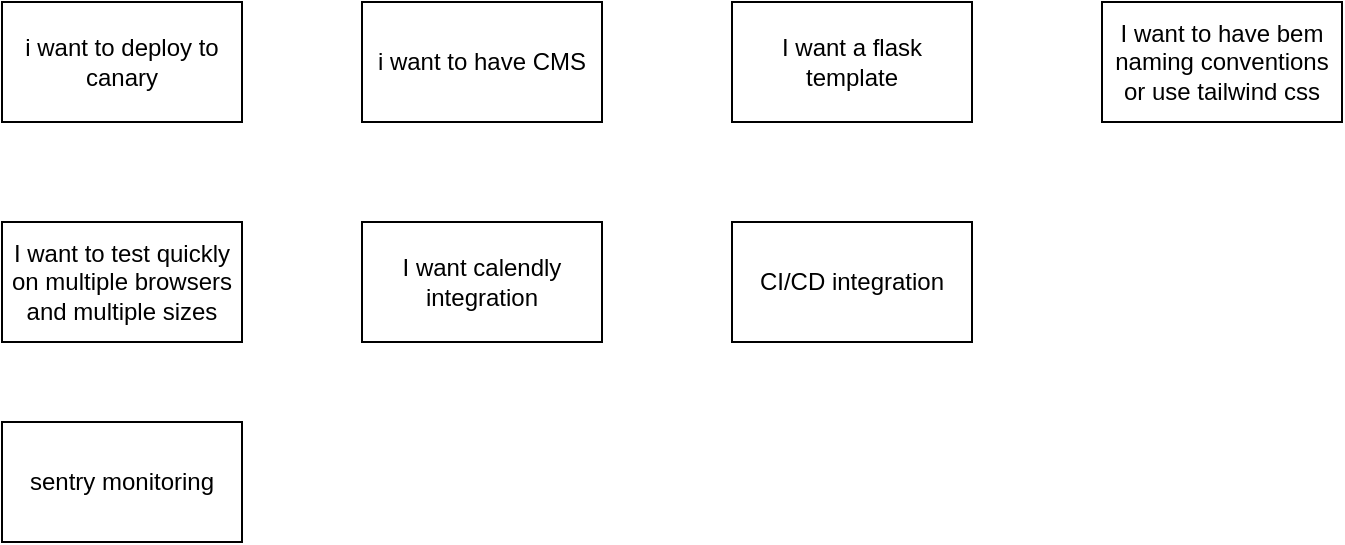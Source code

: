 <mxfile>
    <diagram id="u9E4b52SDvMJH_QshqBZ" name="Page-1">
        <mxGraphModel dx="558" dy="916" grid="1" gridSize="10" guides="1" tooltips="1" connect="1" arrows="1" fold="1" page="1" pageScale="1" pageWidth="850" pageHeight="1100" math="0" shadow="0">
            <root>
                <mxCell id="0"/>
                <mxCell id="1" parent="0"/>
                <mxCell id="2" value="i want to deploy to canary" style="whiteSpace=wrap;html=1;" parent="1" vertex="1">
                    <mxGeometry x="60" y="120" width="120" height="60" as="geometry"/>
                </mxCell>
                <mxCell id="3" value="i want to have CMS" style="whiteSpace=wrap;html=1;" parent="1" vertex="1">
                    <mxGeometry x="240" y="120" width="120" height="60" as="geometry"/>
                </mxCell>
                <mxCell id="4" value="I want a flask template" style="whiteSpace=wrap;html=1;" parent="1" vertex="1">
                    <mxGeometry x="425" y="120" width="120" height="60" as="geometry"/>
                </mxCell>
                <mxCell id="5" value="I want to have bem naming conventions or use tailwind css" style="whiteSpace=wrap;html=1;" parent="1" vertex="1">
                    <mxGeometry x="610" y="120" width="120" height="60" as="geometry"/>
                </mxCell>
                <mxCell id="6" value="I want to test quickly on multiple browsers and multiple sizes" style="whiteSpace=wrap;html=1;" parent="1" vertex="1">
                    <mxGeometry x="60" y="230" width="120" height="60" as="geometry"/>
                </mxCell>
                <mxCell id="7" value="I want calendly integration" style="whiteSpace=wrap;html=1;" parent="1" vertex="1">
                    <mxGeometry x="240" y="230" width="120" height="60" as="geometry"/>
                </mxCell>
                <mxCell id="8" value="CI/CD integration" style="whiteSpace=wrap;html=1;" parent="1" vertex="1">
                    <mxGeometry x="425" y="230" width="120" height="60" as="geometry"/>
                </mxCell>
                <mxCell id="9" value="sentry monitoring" style="whiteSpace=wrap;html=1;" vertex="1" parent="1">
                    <mxGeometry x="60" y="330" width="120" height="60" as="geometry"/>
                </mxCell>
            </root>
        </mxGraphModel>
    </diagram>
</mxfile>